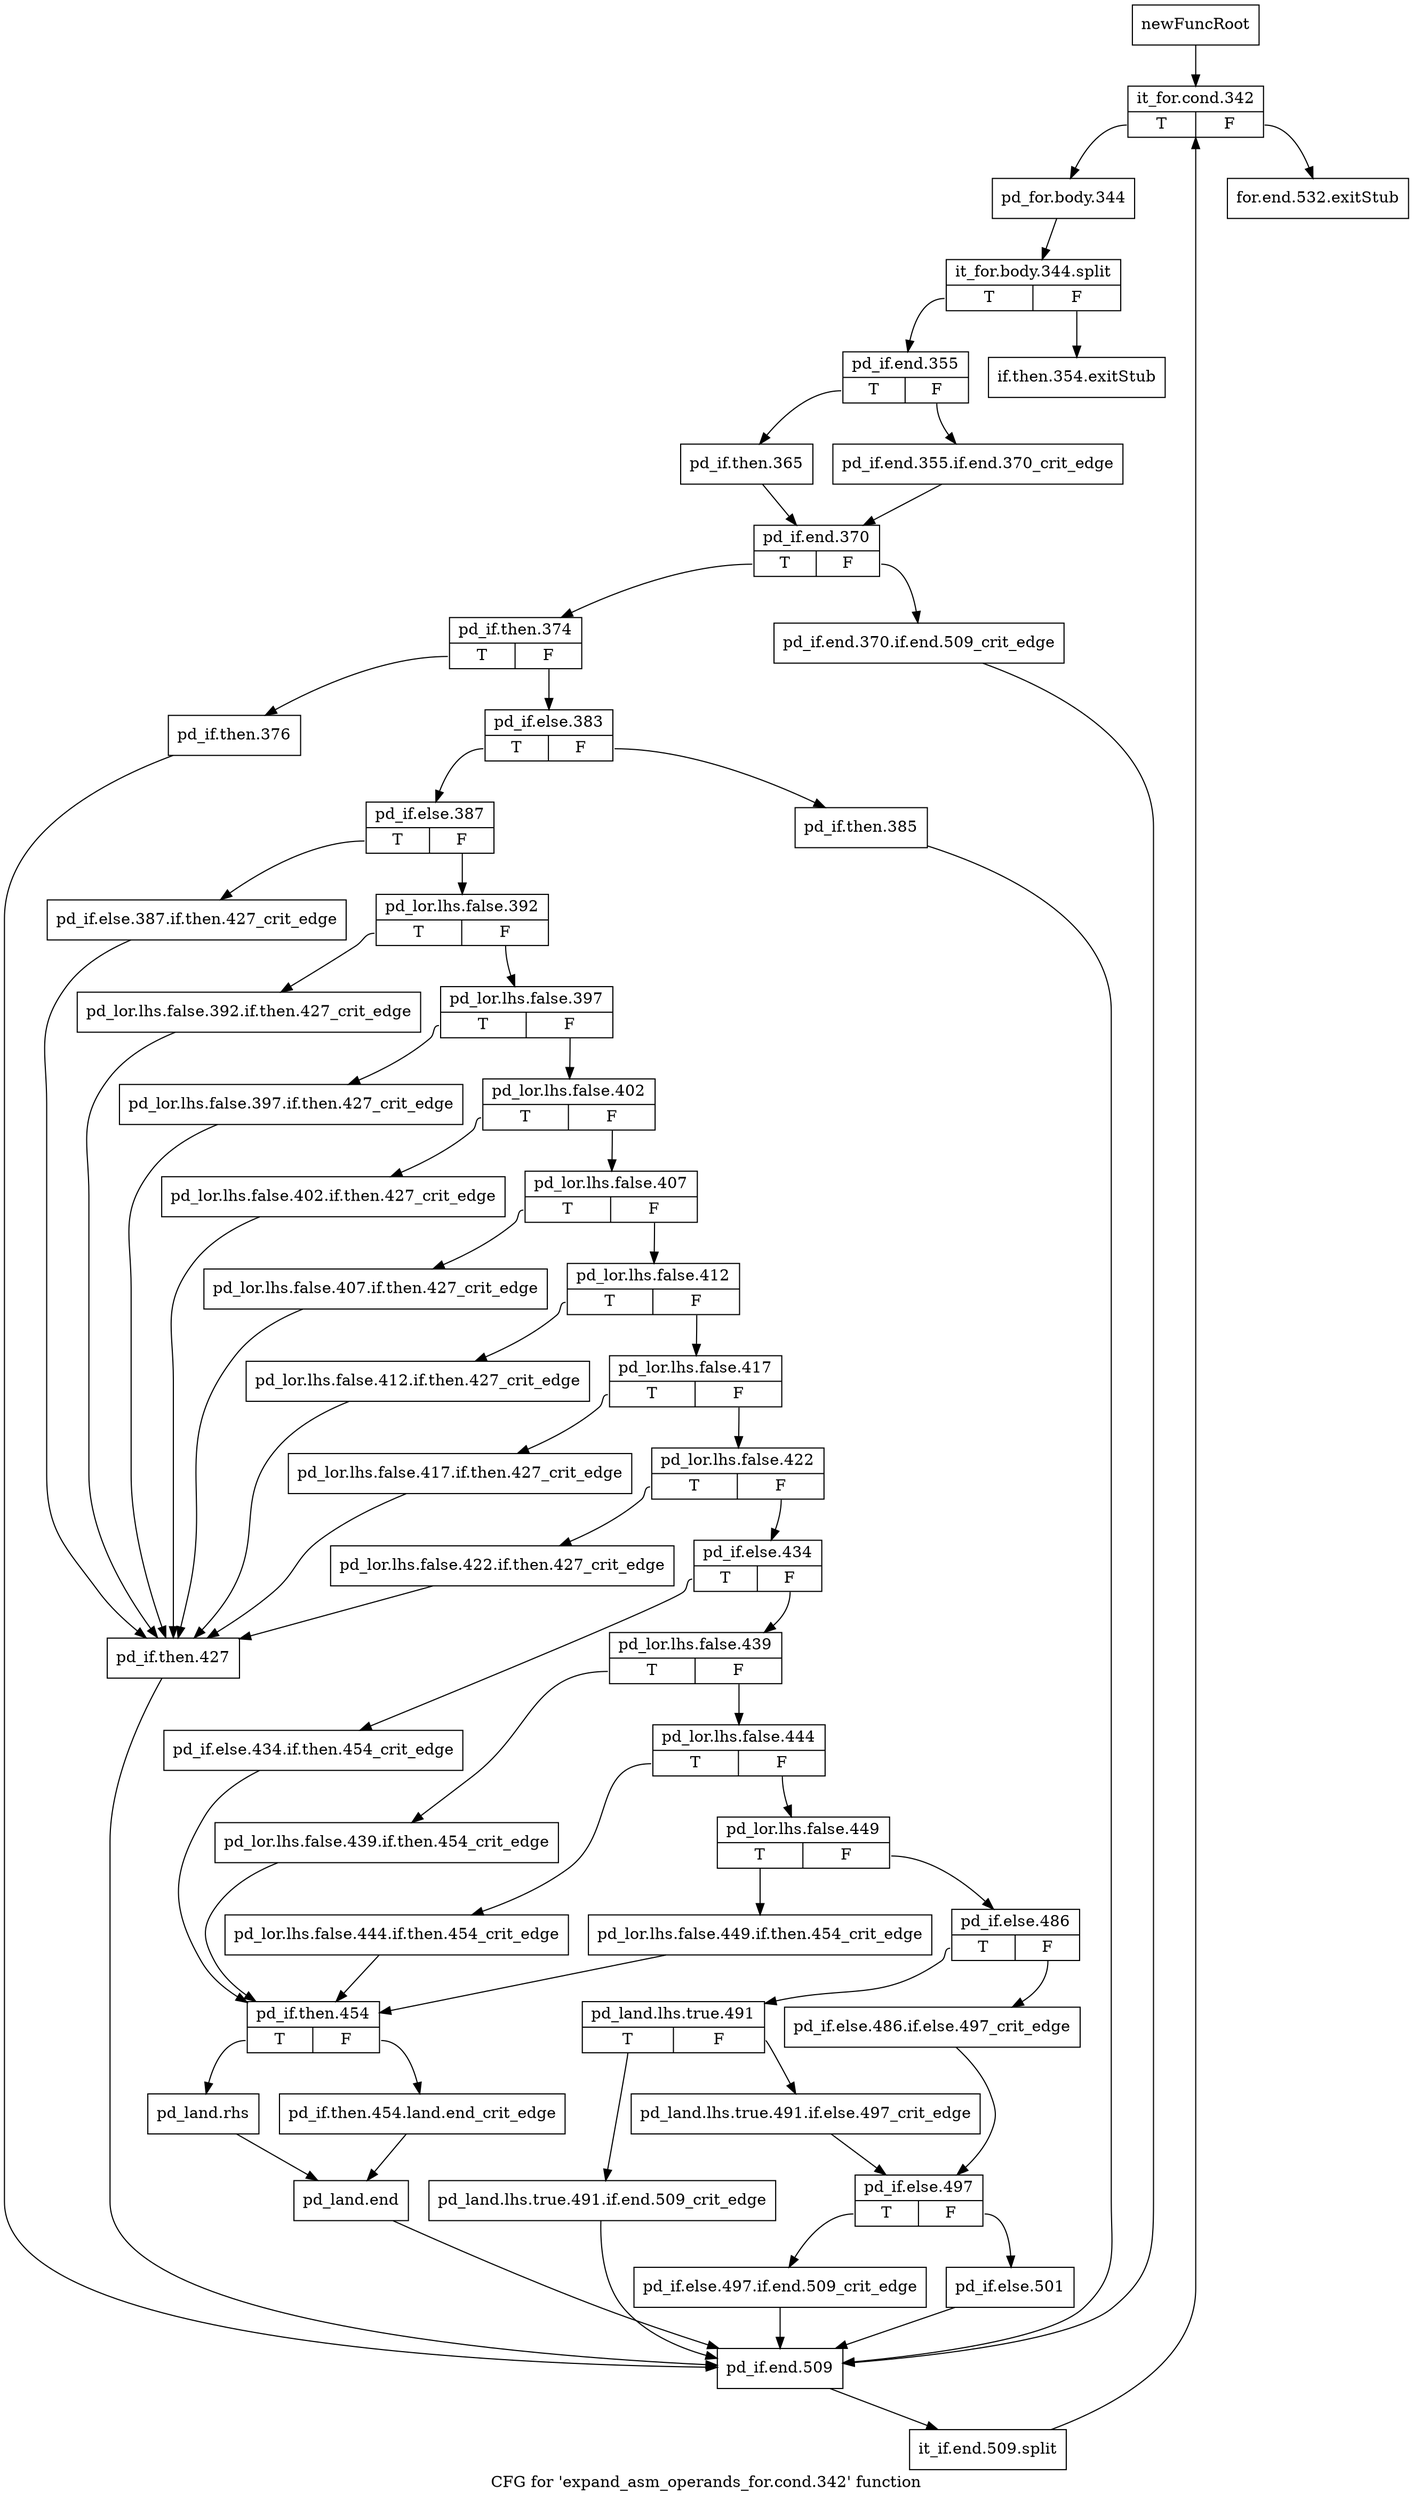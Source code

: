 digraph "CFG for 'expand_asm_operands_for.cond.342' function" {
	label="CFG for 'expand_asm_operands_for.cond.342' function";

	Node0xc37e380 [shape=record,label="{newFuncRoot}"];
	Node0xc37e380 -> Node0xc37e470;
	Node0xc37e3d0 [shape=record,label="{for.end.532.exitStub}"];
	Node0xc37e420 [shape=record,label="{if.then.354.exitStub}"];
	Node0xc37e470 [shape=record,label="{it_for.cond.342|{<s0>T|<s1>F}}"];
	Node0xc37e470:s0 -> Node0xc37e4c0;
	Node0xc37e470:s1 -> Node0xc37e3d0;
	Node0xc37e4c0 [shape=record,label="{pd_for.body.344}"];
	Node0xc37e4c0 -> Node0xfd2ee50;
	Node0xfd2ee50 [shape=record,label="{it_for.body.344.split|{<s0>T|<s1>F}}"];
	Node0xfd2ee50:s0 -> Node0xc37e510;
	Node0xfd2ee50:s1 -> Node0xc37e420;
	Node0xc37e510 [shape=record,label="{pd_if.end.355|{<s0>T|<s1>F}}"];
	Node0xc37e510:s0 -> Node0xc37e5b0;
	Node0xc37e510:s1 -> Node0xc37e560;
	Node0xc37e560 [shape=record,label="{pd_if.end.355.if.end.370_crit_edge}"];
	Node0xc37e560 -> Node0xc37e600;
	Node0xc37e5b0 [shape=record,label="{pd_if.then.365}"];
	Node0xc37e5b0 -> Node0xc37e600;
	Node0xc37e600 [shape=record,label="{pd_if.end.370|{<s0>T|<s1>F}}"];
	Node0xc37e600:s0 -> Node0xc37e6a0;
	Node0xc37e600:s1 -> Node0xc37e650;
	Node0xc37e650 [shape=record,label="{pd_if.end.370.if.end.509_crit_edge}"];
	Node0xc37e650 -> Node0xc37f370;
	Node0xc37e6a0 [shape=record,label="{pd_if.then.374|{<s0>T|<s1>F}}"];
	Node0xc37e6a0:s0 -> Node0xc37f320;
	Node0xc37e6a0:s1 -> Node0xc37e6f0;
	Node0xc37e6f0 [shape=record,label="{pd_if.else.383|{<s0>T|<s1>F}}"];
	Node0xc37e6f0:s0 -> Node0xc37e790;
	Node0xc37e6f0:s1 -> Node0xc37e740;
	Node0xc37e740 [shape=record,label="{pd_if.then.385}"];
	Node0xc37e740 -> Node0xc37f370;
	Node0xc37e790 [shape=record,label="{pd_if.else.387|{<s0>T|<s1>F}}"];
	Node0xc37e790:s0 -> Node0xc37f280;
	Node0xc37e790:s1 -> Node0xc37e7e0;
	Node0xc37e7e0 [shape=record,label="{pd_lor.lhs.false.392|{<s0>T|<s1>F}}"];
	Node0xc37e7e0:s0 -> Node0xc37f230;
	Node0xc37e7e0:s1 -> Node0xc37e830;
	Node0xc37e830 [shape=record,label="{pd_lor.lhs.false.397|{<s0>T|<s1>F}}"];
	Node0xc37e830:s0 -> Node0xc37f1e0;
	Node0xc37e830:s1 -> Node0xc37e880;
	Node0xc37e880 [shape=record,label="{pd_lor.lhs.false.402|{<s0>T|<s1>F}}"];
	Node0xc37e880:s0 -> Node0xc37f190;
	Node0xc37e880:s1 -> Node0xc37e8d0;
	Node0xc37e8d0 [shape=record,label="{pd_lor.lhs.false.407|{<s0>T|<s1>F}}"];
	Node0xc37e8d0:s0 -> Node0xc37f140;
	Node0xc37e8d0:s1 -> Node0xc37e920;
	Node0xc37e920 [shape=record,label="{pd_lor.lhs.false.412|{<s0>T|<s1>F}}"];
	Node0xc37e920:s0 -> Node0xc37f0f0;
	Node0xc37e920:s1 -> Node0xc37e970;
	Node0xc37e970 [shape=record,label="{pd_lor.lhs.false.417|{<s0>T|<s1>F}}"];
	Node0xc37e970:s0 -> Node0xc37f0a0;
	Node0xc37e970:s1 -> Node0xc37e9c0;
	Node0xc37e9c0 [shape=record,label="{pd_lor.lhs.false.422|{<s0>T|<s1>F}}"];
	Node0xc37e9c0:s0 -> Node0xc37f050;
	Node0xc37e9c0:s1 -> Node0xc37ea10;
	Node0xc37ea10 [shape=record,label="{pd_if.else.434|{<s0>T|<s1>F}}"];
	Node0xc37ea10:s0 -> Node0xc37eec0;
	Node0xc37ea10:s1 -> Node0xc37ea60;
	Node0xc37ea60 [shape=record,label="{pd_lor.lhs.false.439|{<s0>T|<s1>F}}"];
	Node0xc37ea60:s0 -> Node0xc37ee70;
	Node0xc37ea60:s1 -> Node0xc37eab0;
	Node0xc37eab0 [shape=record,label="{pd_lor.lhs.false.444|{<s0>T|<s1>F}}"];
	Node0xc37eab0:s0 -> Node0xc37ee20;
	Node0xc37eab0:s1 -> Node0xc37eb00;
	Node0xc37eb00 [shape=record,label="{pd_lor.lhs.false.449|{<s0>T|<s1>F}}"];
	Node0xc37eb00:s0 -> Node0xc37edd0;
	Node0xc37eb00:s1 -> Node0xc37eb50;
	Node0xc37eb50 [shape=record,label="{pd_if.else.486|{<s0>T|<s1>F}}"];
	Node0xc37eb50:s0 -> Node0xc37ebf0;
	Node0xc37eb50:s1 -> Node0xc37eba0;
	Node0xc37eba0 [shape=record,label="{pd_if.else.486.if.else.497_crit_edge}"];
	Node0xc37eba0 -> Node0xc37ec90;
	Node0xc37ebf0 [shape=record,label="{pd_land.lhs.true.491|{<s0>T|<s1>F}}"];
	Node0xc37ebf0:s0 -> Node0xc37ed80;
	Node0xc37ebf0:s1 -> Node0xc37ec40;
	Node0xc37ec40 [shape=record,label="{pd_land.lhs.true.491.if.else.497_crit_edge}"];
	Node0xc37ec40 -> Node0xc37ec90;
	Node0xc37ec90 [shape=record,label="{pd_if.else.497|{<s0>T|<s1>F}}"];
	Node0xc37ec90:s0 -> Node0xc37ed30;
	Node0xc37ec90:s1 -> Node0xc37ece0;
	Node0xc37ece0 [shape=record,label="{pd_if.else.501}"];
	Node0xc37ece0 -> Node0xc37f370;
	Node0xc37ed30 [shape=record,label="{pd_if.else.497.if.end.509_crit_edge}"];
	Node0xc37ed30 -> Node0xc37f370;
	Node0xc37ed80 [shape=record,label="{pd_land.lhs.true.491.if.end.509_crit_edge}"];
	Node0xc37ed80 -> Node0xc37f370;
	Node0xc37edd0 [shape=record,label="{pd_lor.lhs.false.449.if.then.454_crit_edge}"];
	Node0xc37edd0 -> Node0xc37ef10;
	Node0xc37ee20 [shape=record,label="{pd_lor.lhs.false.444.if.then.454_crit_edge}"];
	Node0xc37ee20 -> Node0xc37ef10;
	Node0xc37ee70 [shape=record,label="{pd_lor.lhs.false.439.if.then.454_crit_edge}"];
	Node0xc37ee70 -> Node0xc37ef10;
	Node0xc37eec0 [shape=record,label="{pd_if.else.434.if.then.454_crit_edge}"];
	Node0xc37eec0 -> Node0xc37ef10;
	Node0xc37ef10 [shape=record,label="{pd_if.then.454|{<s0>T|<s1>F}}"];
	Node0xc37ef10:s0 -> Node0xc37efb0;
	Node0xc37ef10:s1 -> Node0xc37ef60;
	Node0xc37ef60 [shape=record,label="{pd_if.then.454.land.end_crit_edge}"];
	Node0xc37ef60 -> Node0xc37f000;
	Node0xc37efb0 [shape=record,label="{pd_land.rhs}"];
	Node0xc37efb0 -> Node0xc37f000;
	Node0xc37f000 [shape=record,label="{pd_land.end}"];
	Node0xc37f000 -> Node0xc37f370;
	Node0xc37f050 [shape=record,label="{pd_lor.lhs.false.422.if.then.427_crit_edge}"];
	Node0xc37f050 -> Node0xc37f2d0;
	Node0xc37f0a0 [shape=record,label="{pd_lor.lhs.false.417.if.then.427_crit_edge}"];
	Node0xc37f0a0 -> Node0xc37f2d0;
	Node0xc37f0f0 [shape=record,label="{pd_lor.lhs.false.412.if.then.427_crit_edge}"];
	Node0xc37f0f0 -> Node0xc37f2d0;
	Node0xc37f140 [shape=record,label="{pd_lor.lhs.false.407.if.then.427_crit_edge}"];
	Node0xc37f140 -> Node0xc37f2d0;
	Node0xc37f190 [shape=record,label="{pd_lor.lhs.false.402.if.then.427_crit_edge}"];
	Node0xc37f190 -> Node0xc37f2d0;
	Node0xc37f1e0 [shape=record,label="{pd_lor.lhs.false.397.if.then.427_crit_edge}"];
	Node0xc37f1e0 -> Node0xc37f2d0;
	Node0xc37f230 [shape=record,label="{pd_lor.lhs.false.392.if.then.427_crit_edge}"];
	Node0xc37f230 -> Node0xc37f2d0;
	Node0xc37f280 [shape=record,label="{pd_if.else.387.if.then.427_crit_edge}"];
	Node0xc37f280 -> Node0xc37f2d0;
	Node0xc37f2d0 [shape=record,label="{pd_if.then.427}"];
	Node0xc37f2d0 -> Node0xc37f370;
	Node0xc37f320 [shape=record,label="{pd_if.then.376}"];
	Node0xc37f320 -> Node0xc37f370;
	Node0xc37f370 [shape=record,label="{pd_if.end.509}"];
	Node0xc37f370 -> Node0xfcfe8f0;
	Node0xfcfe8f0 [shape=record,label="{it_if.end.509.split}"];
	Node0xfcfe8f0 -> Node0xc37e470;
}
